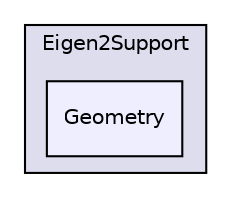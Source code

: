 digraph "include/Eigen/src/Eigen2Support/Geometry" {
  compound=true
  node [ fontsize="10", fontname="Helvetica"];
  edge [ labelfontsize="10", labelfontname="Helvetica"];
  subgraph clusterdir_68ef8e6d1f26bbac0943f8ec68f747f9 {
    graph [ bgcolor="#ddddee", pencolor="black", label="Eigen2Support" fontname="Helvetica", fontsize="10", URL="dir_68ef8e6d1f26bbac0943f8ec68f747f9.html"]
  dir_d09301fcf48d8954049f2ecb6274d806 [shape=box, label="Geometry", style="filled", fillcolor="#eeeeff", pencolor="black", URL="dir_d09301fcf48d8954049f2ecb6274d806.html"];
  }
}
